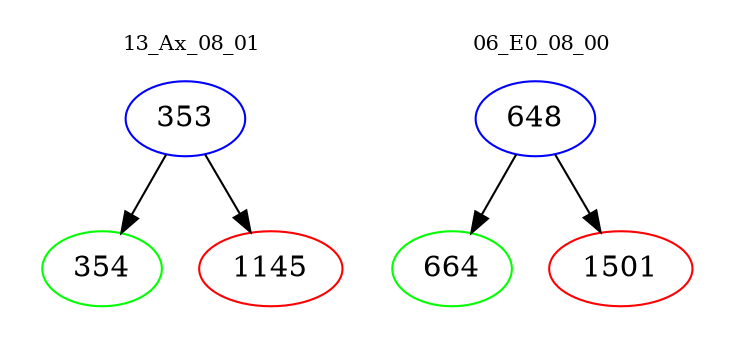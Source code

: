 digraph{
subgraph cluster_0 {
color = white
label = "13_Ax_08_01";
fontsize=10;
T0_353 [label="353", color="blue"]
T0_353 -> T0_354 [color="black"]
T0_354 [label="354", color="green"]
T0_353 -> T0_1145 [color="black"]
T0_1145 [label="1145", color="red"]
}
subgraph cluster_1 {
color = white
label = "06_E0_08_00";
fontsize=10;
T1_648 [label="648", color="blue"]
T1_648 -> T1_664 [color="black"]
T1_664 [label="664", color="green"]
T1_648 -> T1_1501 [color="black"]
T1_1501 [label="1501", color="red"]
}
}
